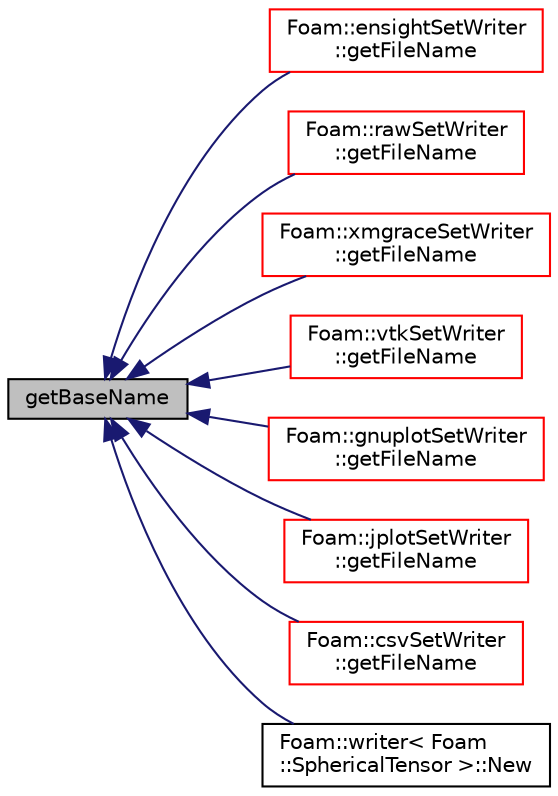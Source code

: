 digraph "getBaseName"
{
  bgcolor="transparent";
  edge [fontname="Helvetica",fontsize="10",labelfontname="Helvetica",labelfontsize="10"];
  node [fontname="Helvetica",fontsize="10",shape=record];
  rankdir="LR";
  Node5 [label="getBaseName",height=0.2,width=0.4,color="black", fillcolor="grey75", style="filled", fontcolor="black"];
  Node5 -> Node6 [dir="back",color="midnightblue",fontsize="10",style="solid",fontname="Helvetica"];
  Node6 [label="Foam::ensightSetWriter\l::getFileName",height=0.2,width=0.4,color="red",URL="$a22621.html#abfa18c881e373c9144c2e2b86f705d23",tooltip="Generate file name with correct extension. "];
  Node5 -> Node8 [dir="back",color="midnightblue",fontsize="10",style="solid",fontname="Helvetica"];
  Node8 [label="Foam::rawSetWriter\l::getFileName",height=0.2,width=0.4,color="red",URL="$a22633.html#abfa18c881e373c9144c2e2b86f705d23",tooltip="Generate file name with correct extension. "];
  Node5 -> Node10 [dir="back",color="midnightblue",fontsize="10",style="solid",fontname="Helvetica"];
  Node10 [label="Foam::xmgraceSetWriter\l::getFileName",height=0.2,width=0.4,color="red",URL="$a22645.html#abfa18c881e373c9144c2e2b86f705d23",tooltip="Generate file name with correct extension. "];
  Node5 -> Node12 [dir="back",color="midnightblue",fontsize="10",style="solid",fontname="Helvetica"];
  Node12 [label="Foam::vtkSetWriter\l::getFileName",height=0.2,width=0.4,color="red",URL="$a22637.html#abfa18c881e373c9144c2e2b86f705d23",tooltip="Generate file name with correct extension. "];
  Node5 -> Node14 [dir="back",color="midnightblue",fontsize="10",style="solid",fontname="Helvetica"];
  Node14 [label="Foam::gnuplotSetWriter\l::getFileName",height=0.2,width=0.4,color="red",URL="$a22625.html#abfa18c881e373c9144c2e2b86f705d23",tooltip="Generate file name with correct extension. "];
  Node5 -> Node16 [dir="back",color="midnightblue",fontsize="10",style="solid",fontname="Helvetica"];
  Node16 [label="Foam::jplotSetWriter\l::getFileName",height=0.2,width=0.4,color="red",URL="$a22629.html#abfa18c881e373c9144c2e2b86f705d23",tooltip="Generate file name with correct extension. "];
  Node5 -> Node18 [dir="back",color="midnightblue",fontsize="10",style="solid",fontname="Helvetica"];
  Node18 [label="Foam::csvSetWriter\l::getFileName",height=0.2,width=0.4,color="red",URL="$a22617.html#abfa18c881e373c9144c2e2b86f705d23",tooltip="Generate file name with correct extension. "];
  Node5 -> Node20 [dir="back",color="midnightblue",fontsize="10",style="solid",fontname="Helvetica"];
  Node20 [label="Foam::writer\< Foam\l::SphericalTensor \>::New",height=0.2,width=0.4,color="black",URL="$a22641.html#aae3b42e8c361cdb185c69285fcf9efd7",tooltip="Return a reference to the selected writer. "];
}
